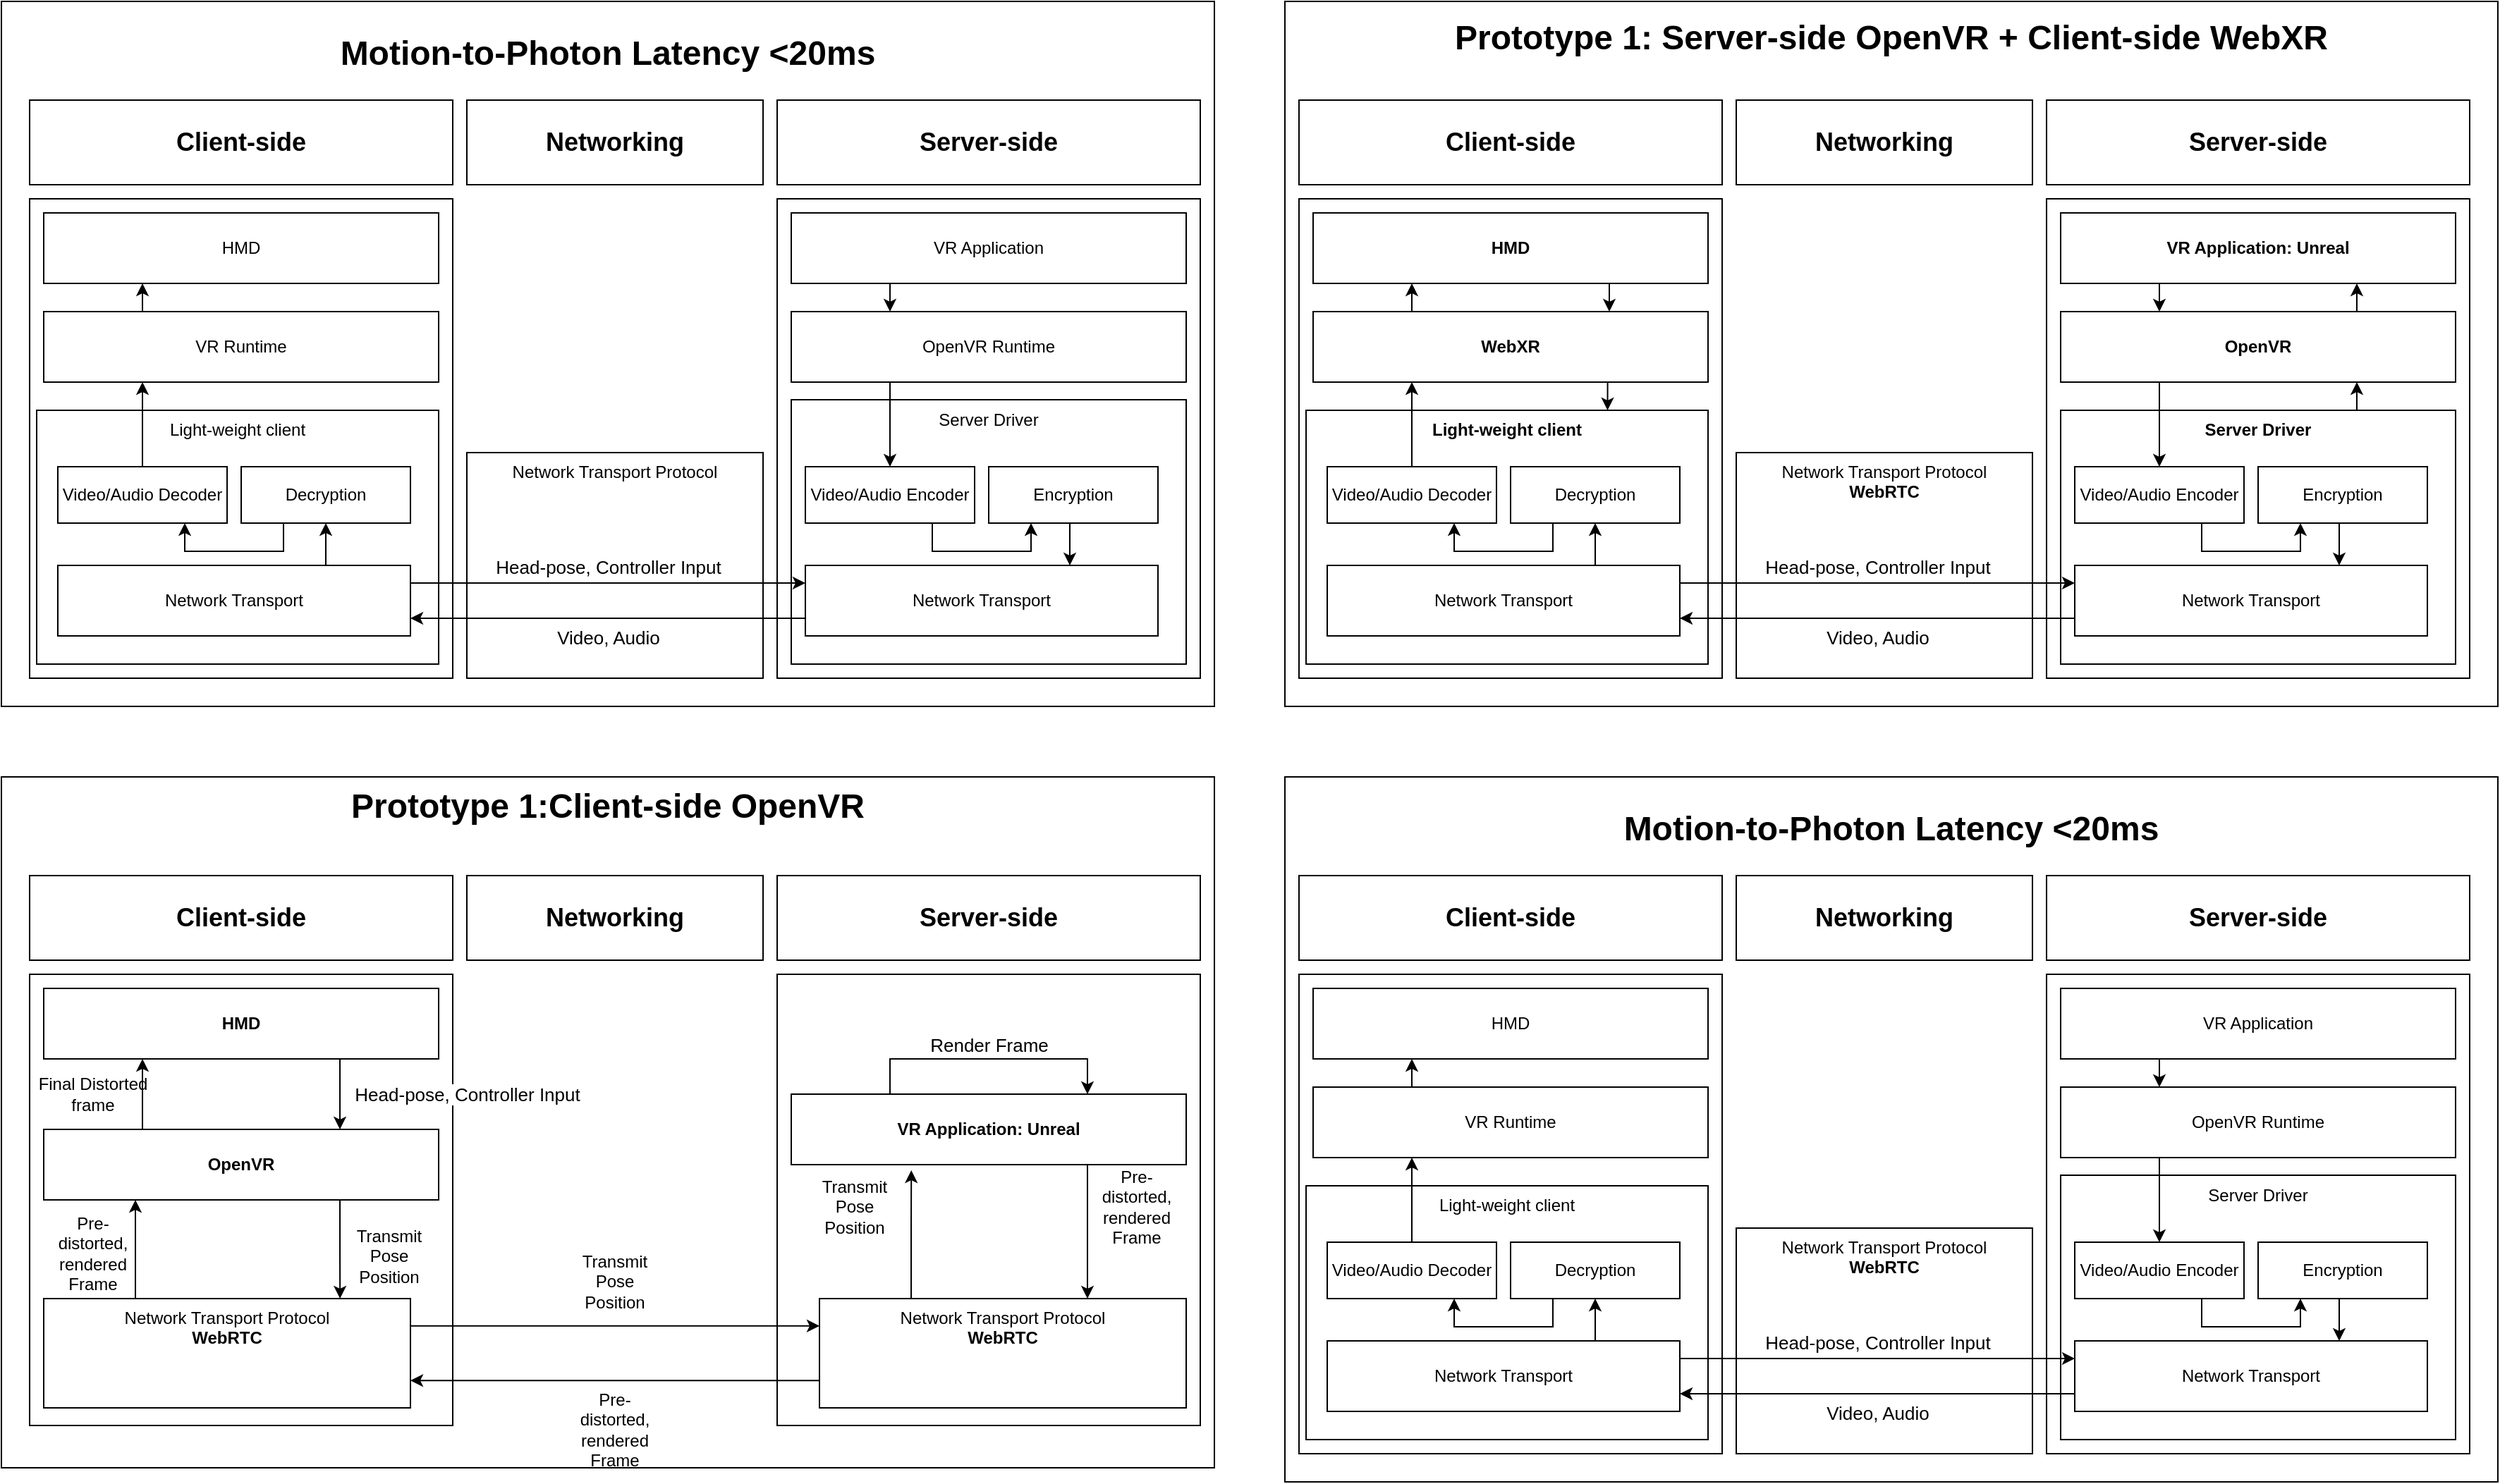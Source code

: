 <mxfile version="13.3.0" type="device"><diagram id="pJ5XKhaOChIIE5GuIa9w" name="Page-1"><mxGraphModel dx="2912" dy="1151" grid="1" gridSize="10" guides="1" tooltips="1" connect="1" arrows="1" fold="1" page="1" pageScale="1" pageWidth="850" pageHeight="1100" math="0" shadow="0"><root><mxCell id="0"/><mxCell id="1" parent="0"/><mxCell id="r82qFMHAnC_PnPwJSBXL-38" value="&lt;h1&gt;Motion-to-Photon Latency &amp;lt;20ms&lt;/h1&gt;" style="rounded=0;whiteSpace=wrap;html=1;verticalAlign=top;" parent="1" vertex="1"><mxGeometry x="-10" y="10" width="860" height="500" as="geometry"/></mxCell><mxCell id="r82qFMHAnC_PnPwJSBXL-36" value="Network Transport Protocol" style="rounded=0;whiteSpace=wrap;html=1;verticalAlign=top;" parent="1" vertex="1"><mxGeometry x="320" y="330" width="210" height="160" as="geometry"/></mxCell><mxCell id="r82qFMHAnC_PnPwJSBXL-1" value="&lt;h2&gt;Server-side&lt;/h2&gt;" style="rounded=0;whiteSpace=wrap;html=1;" parent="1" vertex="1"><mxGeometry x="540" y="80" width="300" height="60" as="geometry"/></mxCell><mxCell id="r82qFMHAnC_PnPwJSBXL-2" value="&lt;h2&gt;Client-side&lt;/h2&gt;" style="rounded=0;whiteSpace=wrap;html=1;" parent="1" vertex="1"><mxGeometry x="10" y="80" width="300" height="60" as="geometry"/></mxCell><mxCell id="r82qFMHAnC_PnPwJSBXL-3" value="&lt;h2&gt;Networking&lt;/h2&gt;" style="rounded=0;whiteSpace=wrap;html=1;" parent="1" vertex="1"><mxGeometry x="320" y="80" width="210" height="60" as="geometry"/></mxCell><mxCell id="r82qFMHAnC_PnPwJSBXL-4" value="" style="rounded=0;whiteSpace=wrap;html=1;" parent="1" vertex="1"><mxGeometry x="540" y="150" width="300" height="340" as="geometry"/></mxCell><mxCell id="r82qFMHAnC_PnPwJSBXL-5" value="" style="rounded=0;whiteSpace=wrap;html=1;" parent="1" vertex="1"><mxGeometry x="10" y="150" width="300" height="340" as="geometry"/></mxCell><mxCell id="r82qFMHAnC_PnPwJSBXL-6" value="HMD" style="rounded=0;whiteSpace=wrap;html=1;" parent="1" vertex="1"><mxGeometry x="20" y="160" width="280" height="50" as="geometry"/></mxCell><mxCell id="r82qFMHAnC_PnPwJSBXL-7" value="Light-weight client " style="rounded=0;whiteSpace=wrap;html=1;labelPosition=center;verticalLabelPosition=middle;align=center;verticalAlign=top;horizontal=1;" parent="1" vertex="1"><mxGeometry x="15" y="300" width="285" height="180" as="geometry"/></mxCell><mxCell id="r82qFMHAnC_PnPwJSBXL-35" style="edgeStyle=orthogonalEdgeStyle;rounded=0;orthogonalLoop=1;jettySize=auto;html=1;exitX=0.5;exitY=0;exitDx=0;exitDy=0;entryX=0.25;entryY=1;entryDx=0;entryDy=0;" parent="1" source="r82qFMHAnC_PnPwJSBXL-8" target="r82qFMHAnC_PnPwJSBXL-31" edge="1"><mxGeometry relative="1" as="geometry"/></mxCell><mxCell id="r82qFMHAnC_PnPwJSBXL-8" value="Video/Audio Decoder" style="rounded=0;whiteSpace=wrap;html=1;" parent="1" vertex="1"><mxGeometry x="30" y="340" width="120" height="40" as="geometry"/></mxCell><mxCell id="r82qFMHAnC_PnPwJSBXL-16" style="edgeStyle=orthogonalEdgeStyle;rounded=0;orthogonalLoop=1;jettySize=auto;html=1;exitX=0.25;exitY=1;exitDx=0;exitDy=0;entryX=0.75;entryY=1;entryDx=0;entryDy=0;" parent="1" source="r82qFMHAnC_PnPwJSBXL-9" target="r82qFMHAnC_PnPwJSBXL-8" edge="1"><mxGeometry relative="1" as="geometry"/></mxCell><mxCell id="r82qFMHAnC_PnPwJSBXL-9" value="Decryption" style="rounded=0;whiteSpace=wrap;html=1;" parent="1" vertex="1"><mxGeometry x="160" y="340" width="120" height="40" as="geometry"/></mxCell><mxCell id="r82qFMHAnC_PnPwJSBXL-18" style="edgeStyle=orthogonalEdgeStyle;rounded=0;orthogonalLoop=1;jettySize=auto;html=1;exitX=0.75;exitY=0;exitDx=0;exitDy=0;entryX=0.5;entryY=1;entryDx=0;entryDy=0;" parent="1" source="r82qFMHAnC_PnPwJSBXL-10" target="r82qFMHAnC_PnPwJSBXL-9" edge="1"><mxGeometry relative="1" as="geometry"/></mxCell><mxCell id="r82qFMHAnC_PnPwJSBXL-10" value="Network Transport" style="rounded=0;whiteSpace=wrap;html=1;" parent="1" vertex="1"><mxGeometry x="30" y="410" width="250" height="50" as="geometry"/></mxCell><mxCell id="r82qFMHAnC_PnPwJSBXL-25" style="edgeStyle=orthogonalEdgeStyle;rounded=0;orthogonalLoop=1;jettySize=auto;html=1;exitX=0.25;exitY=1;exitDx=0;exitDy=0;entryX=0.25;entryY=0;entryDx=0;entryDy=0;" parent="1" source="r82qFMHAnC_PnPwJSBXL-11" target="r82qFMHAnC_PnPwJSBXL-12" edge="1"><mxGeometry relative="1" as="geometry"/></mxCell><mxCell id="r82qFMHAnC_PnPwJSBXL-11" value="VR Application" style="rounded=0;whiteSpace=wrap;html=1;" parent="1" vertex="1"><mxGeometry x="550" y="160" width="280" height="50" as="geometry"/></mxCell><mxCell id="r82qFMHAnC_PnPwJSBXL-12" value="OpenVR Runtime" style="rounded=0;whiteSpace=wrap;html=1;" parent="1" vertex="1"><mxGeometry x="550" y="230" width="280" height="50" as="geometry"/></mxCell><mxCell id="r82qFMHAnC_PnPwJSBXL-13" value="Server Driver" style="rounded=0;whiteSpace=wrap;html=1;verticalAlign=top;" parent="1" vertex="1"><mxGeometry x="550" y="292.5" width="280" height="187.5" as="geometry"/></mxCell><mxCell id="r82qFMHAnC_PnPwJSBXL-33" value="&lt;font style=&quot;font-size: 13px&quot;&gt;Video, Audio&lt;/font&gt;" style="edgeStyle=orthogonalEdgeStyle;rounded=0;orthogonalLoop=1;jettySize=auto;html=1;exitX=0;exitY=0.75;exitDx=0;exitDy=0;entryX=1;entryY=0.75;entryDx=0;entryDy=0;" parent="1" source="r82qFMHAnC_PnPwJSBXL-19" target="r82qFMHAnC_PnPwJSBXL-10" edge="1"><mxGeometry y="13" relative="1" as="geometry"><mxPoint as="offset"/></mxGeometry></mxCell><mxCell id="r82qFMHAnC_PnPwJSBXL-19" value="Network Transport" style="rounded=0;whiteSpace=wrap;html=1;" parent="1" vertex="1"><mxGeometry x="560" y="410" width="250" height="50" as="geometry"/></mxCell><mxCell id="r82qFMHAnC_PnPwJSBXL-28" style="edgeStyle=orthogonalEdgeStyle;rounded=0;orthogonalLoop=1;jettySize=auto;html=1;exitX=0.75;exitY=1;exitDx=0;exitDy=0;entryX=0.25;entryY=1;entryDx=0;entryDy=0;" parent="1" source="r82qFMHAnC_PnPwJSBXL-20" target="r82qFMHAnC_PnPwJSBXL-21" edge="1"><mxGeometry relative="1" as="geometry"/></mxCell><mxCell id="r82qFMHAnC_PnPwJSBXL-20" value="Video/Audio Encoder" style="rounded=0;whiteSpace=wrap;html=1;" parent="1" vertex="1"><mxGeometry x="560" y="340" width="120" height="40" as="geometry"/></mxCell><mxCell id="r82qFMHAnC_PnPwJSBXL-29" style="edgeStyle=orthogonalEdgeStyle;rounded=0;orthogonalLoop=1;jettySize=auto;html=1;exitX=0.5;exitY=1;exitDx=0;exitDy=0;entryX=0.75;entryY=0;entryDx=0;entryDy=0;" parent="1" source="r82qFMHAnC_PnPwJSBXL-21" target="r82qFMHAnC_PnPwJSBXL-19" edge="1"><mxGeometry relative="1" as="geometry"/></mxCell><mxCell id="r82qFMHAnC_PnPwJSBXL-21" value="Encryption" style="rounded=0;whiteSpace=wrap;html=1;" parent="1" vertex="1"><mxGeometry x="690" y="340" width="120" height="40" as="geometry"/></mxCell><mxCell id="r82qFMHAnC_PnPwJSBXL-27" style="edgeStyle=orthogonalEdgeStyle;rounded=0;orthogonalLoop=1;jettySize=auto;html=1;exitX=0.25;exitY=1;exitDx=0;exitDy=0;entryX=0.5;entryY=0;entryDx=0;entryDy=0;" parent="1" source="r82qFMHAnC_PnPwJSBXL-12" target="r82qFMHAnC_PnPwJSBXL-20" edge="1"><mxGeometry relative="1" as="geometry"/></mxCell><mxCell id="r82qFMHAnC_PnPwJSBXL-32" style="edgeStyle=orthogonalEdgeStyle;rounded=0;orthogonalLoop=1;jettySize=auto;html=1;exitX=0.25;exitY=0;exitDx=0;exitDy=0;entryX=0.25;entryY=1;entryDx=0;entryDy=0;" parent="1" source="r82qFMHAnC_PnPwJSBXL-31" target="r82qFMHAnC_PnPwJSBXL-6" edge="1"><mxGeometry relative="1" as="geometry"/></mxCell><mxCell id="r82qFMHAnC_PnPwJSBXL-31" value="VR Runtime" style="rounded=0;whiteSpace=wrap;html=1;" parent="1" vertex="1"><mxGeometry x="20" y="230" width="280" height="50" as="geometry"/></mxCell><mxCell id="r82qFMHAnC_PnPwJSBXL-34" value="&lt;font style=&quot;font-size: 13px&quot;&gt;Head-pose, Controller Input&lt;/font&gt;" style="edgeStyle=orthogonalEdgeStyle;rounded=0;orthogonalLoop=1;jettySize=auto;html=1;exitX=1;exitY=0.25;exitDx=0;exitDy=0;entryX=0;entryY=0.25;entryDx=0;entryDy=0;" parent="1" source="r82qFMHAnC_PnPwJSBXL-10" target="r82qFMHAnC_PnPwJSBXL-19" edge="1"><mxGeometry y="13" relative="1" as="geometry"><mxPoint y="1" as="offset"/></mxGeometry></mxCell><mxCell id="vqblECZaRndWSi_sADSp-1" value="&lt;font style=&quot;font-size: 24px&quot;&gt;&lt;b&gt;Prototype 1:Client-side OpenVR&lt;br&gt;&lt;/b&gt;&lt;/font&gt;" style="rounded=0;whiteSpace=wrap;html=1;verticalAlign=top;" vertex="1" parent="1"><mxGeometry x="-10" y="560" width="860" height="490" as="geometry"/></mxCell><mxCell id="vqblECZaRndWSi_sADSp-3" value="&lt;h2&gt;Server-side&lt;/h2&gt;" style="rounded=0;whiteSpace=wrap;html=1;" vertex="1" parent="1"><mxGeometry x="540" y="630" width="300" height="60" as="geometry"/></mxCell><mxCell id="vqblECZaRndWSi_sADSp-4" value="&lt;h2&gt;Client-side&lt;/h2&gt;" style="rounded=0;whiteSpace=wrap;html=1;" vertex="1" parent="1"><mxGeometry x="10" y="630" width="300" height="60" as="geometry"/></mxCell><mxCell id="vqblECZaRndWSi_sADSp-5" value="&lt;h2&gt;Networking&lt;/h2&gt;" style="rounded=0;whiteSpace=wrap;html=1;" vertex="1" parent="1"><mxGeometry x="320" y="630" width="210" height="60" as="geometry"/></mxCell><mxCell id="vqblECZaRndWSi_sADSp-7" value="" style="rounded=0;whiteSpace=wrap;html=1;" vertex="1" parent="1"><mxGeometry x="10" y="700" width="300" height="320" as="geometry"/></mxCell><mxCell id="vqblECZaRndWSi_sADSp-8" value="&lt;b&gt;HMD&lt;/b&gt;" style="rounded=0;whiteSpace=wrap;html=1;" vertex="1" parent="1"><mxGeometry x="20" y="710" width="280" height="50" as="geometry"/></mxCell><mxCell id="vqblECZaRndWSi_sADSp-22" style="edgeStyle=orthogonalEdgeStyle;rounded=0;orthogonalLoop=1;jettySize=auto;html=1;exitX=0.75;exitY=1;exitDx=0;exitDy=0;entryX=0.25;entryY=1;entryDx=0;entryDy=0;" edge="1" parent="1" source="vqblECZaRndWSi_sADSp-23"><mxGeometry relative="1" as="geometry"><mxPoint x="720" y="930" as="targetPoint"/></mxGeometry></mxCell><mxCell id="vqblECZaRndWSi_sADSp-24" style="edgeStyle=orthogonalEdgeStyle;rounded=0;orthogonalLoop=1;jettySize=auto;html=1;exitX=0.5;exitY=1;exitDx=0;exitDy=0;entryX=0.75;entryY=0;entryDx=0;entryDy=0;" edge="1" parent="1" source="vqblECZaRndWSi_sADSp-25"><mxGeometry relative="1" as="geometry"><mxPoint x="747.5" y="960" as="targetPoint"/></mxGeometry></mxCell><mxCell id="vqblECZaRndWSi_sADSp-27" style="edgeStyle=orthogonalEdgeStyle;rounded=0;orthogonalLoop=1;jettySize=auto;html=1;exitX=0.25;exitY=0;exitDx=0;exitDy=0;entryX=0.25;entryY=1;entryDx=0;entryDy=0;" edge="1" parent="1" source="vqblECZaRndWSi_sADSp-28" target="vqblECZaRndWSi_sADSp-8"><mxGeometry relative="1" as="geometry"/></mxCell><mxCell id="vqblECZaRndWSi_sADSp-101" style="edgeStyle=orthogonalEdgeStyle;rounded=0;orthogonalLoop=1;jettySize=auto;html=1;exitX=0.75;exitY=1;exitDx=0;exitDy=0;entryX=0.808;entryY=0;entryDx=0;entryDy=0;entryPerimeter=0;" edge="1" parent="1" source="vqblECZaRndWSi_sADSp-28" target="vqblECZaRndWSi_sADSp-98"><mxGeometry relative="1" as="geometry"/></mxCell><mxCell id="vqblECZaRndWSi_sADSp-28" value="&lt;b&gt;OpenVR&lt;/b&gt;" style="rounded=0;whiteSpace=wrap;html=1;" vertex="1" parent="1"><mxGeometry x="20" y="810" width="280" height="50" as="geometry"/></mxCell><mxCell id="vqblECZaRndWSi_sADSp-30" value="&lt;p style=&quot;line-height: 120%&quot;&gt;&lt;font style=&quot;font-size: 24px&quot;&gt;&lt;b&gt;Prototype 1: Server-side OpenVR + Client-side WebXR&lt;br&gt;&lt;/b&gt;&lt;/font&gt;&lt;/p&gt;" style="rounded=0;whiteSpace=wrap;html=1;verticalAlign=top;" vertex="1" parent="1"><mxGeometry x="900" y="10" width="860" height="500" as="geometry"/></mxCell><mxCell id="vqblECZaRndWSi_sADSp-31" value="&lt;div&gt;Network Transport Protocol&lt;/div&gt;&lt;div&gt;&lt;b&gt;WebRTC&lt;/b&gt;&lt;br&gt;&lt;/div&gt;" style="rounded=0;whiteSpace=wrap;html=1;verticalAlign=top;" vertex="1" parent="1"><mxGeometry x="1220" y="330" width="210" height="160" as="geometry"/></mxCell><mxCell id="vqblECZaRndWSi_sADSp-32" value="&lt;h2&gt;Server-side&lt;/h2&gt;" style="rounded=0;whiteSpace=wrap;html=1;" vertex="1" parent="1"><mxGeometry x="1440" y="80" width="300" height="60" as="geometry"/></mxCell><mxCell id="vqblECZaRndWSi_sADSp-33" value="&lt;h2&gt;Client-side&lt;/h2&gt;" style="rounded=0;whiteSpace=wrap;html=1;" vertex="1" parent="1"><mxGeometry x="910" y="80" width="300" height="60" as="geometry"/></mxCell><mxCell id="vqblECZaRndWSi_sADSp-34" value="&lt;h2&gt;Networking&lt;/h2&gt;" style="rounded=0;whiteSpace=wrap;html=1;" vertex="1" parent="1"><mxGeometry x="1220" y="80" width="210" height="60" as="geometry"/></mxCell><mxCell id="vqblECZaRndWSi_sADSp-35" value="" style="rounded=0;whiteSpace=wrap;html=1;" vertex="1" parent="1"><mxGeometry x="1440" y="150" width="300" height="340" as="geometry"/></mxCell><mxCell id="vqblECZaRndWSi_sADSp-36" value="" style="rounded=0;whiteSpace=wrap;html=1;" vertex="1" parent="1"><mxGeometry x="910" y="150" width="300" height="340" as="geometry"/></mxCell><mxCell id="vqblECZaRndWSi_sADSp-88" style="edgeStyle=orthogonalEdgeStyle;rounded=0;orthogonalLoop=1;jettySize=auto;html=1;exitX=0.75;exitY=1;exitDx=0;exitDy=0;entryX=0.75;entryY=0;entryDx=0;entryDy=0;" edge="1" parent="1" source="vqblECZaRndWSi_sADSp-37" target="vqblECZaRndWSi_sADSp-57"><mxGeometry relative="1" as="geometry"/></mxCell><mxCell id="vqblECZaRndWSi_sADSp-37" value="&lt;b&gt;HMD&lt;/b&gt;" style="rounded=0;whiteSpace=wrap;html=1;" vertex="1" parent="1"><mxGeometry x="920" y="160" width="280" height="50" as="geometry"/></mxCell><mxCell id="vqblECZaRndWSi_sADSp-38" value="&lt;b&gt;Light-weight client &lt;/b&gt;" style="rounded=0;whiteSpace=wrap;html=1;labelPosition=center;verticalLabelPosition=middle;align=center;verticalAlign=top;horizontal=1;" vertex="1" parent="1"><mxGeometry x="915" y="300" width="285" height="180" as="geometry"/></mxCell><mxCell id="vqblECZaRndWSi_sADSp-39" style="edgeStyle=orthogonalEdgeStyle;rounded=0;orthogonalLoop=1;jettySize=auto;html=1;exitX=0.5;exitY=0;exitDx=0;exitDy=0;entryX=0.25;entryY=1;entryDx=0;entryDy=0;" edge="1" parent="1" source="vqblECZaRndWSi_sADSp-40" target="vqblECZaRndWSi_sADSp-57"><mxGeometry relative="1" as="geometry"/></mxCell><mxCell id="vqblECZaRndWSi_sADSp-40" value="Video/Audio Decoder" style="rounded=0;whiteSpace=wrap;html=1;" vertex="1" parent="1"><mxGeometry x="930" y="340" width="120" height="40" as="geometry"/></mxCell><mxCell id="vqblECZaRndWSi_sADSp-41" style="edgeStyle=orthogonalEdgeStyle;rounded=0;orthogonalLoop=1;jettySize=auto;html=1;exitX=0.25;exitY=1;exitDx=0;exitDy=0;entryX=0.75;entryY=1;entryDx=0;entryDy=0;" edge="1" parent="1" source="vqblECZaRndWSi_sADSp-42" target="vqblECZaRndWSi_sADSp-40"><mxGeometry relative="1" as="geometry"/></mxCell><mxCell id="vqblECZaRndWSi_sADSp-42" value="Decryption" style="rounded=0;whiteSpace=wrap;html=1;" vertex="1" parent="1"><mxGeometry x="1060" y="340" width="120" height="40" as="geometry"/></mxCell><mxCell id="vqblECZaRndWSi_sADSp-43" style="edgeStyle=orthogonalEdgeStyle;rounded=0;orthogonalLoop=1;jettySize=auto;html=1;exitX=0.75;exitY=0;exitDx=0;exitDy=0;entryX=0.5;entryY=1;entryDx=0;entryDy=0;" edge="1" parent="1" source="vqblECZaRndWSi_sADSp-44" target="vqblECZaRndWSi_sADSp-42"><mxGeometry relative="1" as="geometry"/></mxCell><mxCell id="vqblECZaRndWSi_sADSp-44" value="Network Transport" style="rounded=0;whiteSpace=wrap;html=1;" vertex="1" parent="1"><mxGeometry x="930" y="410" width="250" height="50" as="geometry"/></mxCell><mxCell id="vqblECZaRndWSi_sADSp-45" style="edgeStyle=orthogonalEdgeStyle;rounded=0;orthogonalLoop=1;jettySize=auto;html=1;exitX=0.25;exitY=1;exitDx=0;exitDy=0;entryX=0.25;entryY=0;entryDx=0;entryDy=0;" edge="1" parent="1" source="vqblECZaRndWSi_sADSp-46" target="vqblECZaRndWSi_sADSp-47"><mxGeometry relative="1" as="geometry"/></mxCell><mxCell id="vqblECZaRndWSi_sADSp-46" value="&lt;b&gt;VR Application: Unreal&lt;/b&gt;" style="rounded=0;whiteSpace=wrap;html=1;" vertex="1" parent="1"><mxGeometry x="1450" y="160" width="280" height="50" as="geometry"/></mxCell><mxCell id="vqblECZaRndWSi_sADSp-91" style="edgeStyle=orthogonalEdgeStyle;rounded=0;orthogonalLoop=1;jettySize=auto;html=1;exitX=0.75;exitY=0;exitDx=0;exitDy=0;entryX=0.75;entryY=1;entryDx=0;entryDy=0;" edge="1" parent="1" source="vqblECZaRndWSi_sADSp-47" target="vqblECZaRndWSi_sADSp-46"><mxGeometry relative="1" as="geometry"/></mxCell><mxCell id="vqblECZaRndWSi_sADSp-47" value="&lt;b&gt;OpenVR&lt;/b&gt;" style="rounded=0;whiteSpace=wrap;html=1;" vertex="1" parent="1"><mxGeometry x="1450" y="230" width="280" height="50" as="geometry"/></mxCell><mxCell id="vqblECZaRndWSi_sADSp-92" style="edgeStyle=orthogonalEdgeStyle;rounded=0;orthogonalLoop=1;jettySize=auto;html=1;exitX=0.75;exitY=0;exitDx=0;exitDy=0;entryX=0.75;entryY=1;entryDx=0;entryDy=0;" edge="1" parent="1" source="vqblECZaRndWSi_sADSp-48" target="vqblECZaRndWSi_sADSp-47"><mxGeometry relative="1" as="geometry"/></mxCell><mxCell id="vqblECZaRndWSi_sADSp-48" value="&lt;b&gt;Server Driver&lt;/b&gt;" style="rounded=0;whiteSpace=wrap;html=1;verticalAlign=top;" vertex="1" parent="1"><mxGeometry x="1450" y="300" width="280" height="180" as="geometry"/></mxCell><mxCell id="vqblECZaRndWSi_sADSp-49" value="&lt;font style=&quot;font-size: 13px&quot;&gt;Video, Audio&lt;/font&gt;" style="edgeStyle=orthogonalEdgeStyle;rounded=0;orthogonalLoop=1;jettySize=auto;html=1;exitX=0;exitY=0.75;exitDx=0;exitDy=0;entryX=1;entryY=0.75;entryDx=0;entryDy=0;" edge="1" parent="1" source="vqblECZaRndWSi_sADSp-50" target="vqblECZaRndWSi_sADSp-44"><mxGeometry y="13" relative="1" as="geometry"><mxPoint as="offset"/></mxGeometry></mxCell><mxCell id="vqblECZaRndWSi_sADSp-50" value="Network Transport" style="rounded=0;whiteSpace=wrap;html=1;" vertex="1" parent="1"><mxGeometry x="1460" y="410" width="250" height="50" as="geometry"/></mxCell><mxCell id="vqblECZaRndWSi_sADSp-51" style="edgeStyle=orthogonalEdgeStyle;rounded=0;orthogonalLoop=1;jettySize=auto;html=1;exitX=0.75;exitY=1;exitDx=0;exitDy=0;entryX=0.25;entryY=1;entryDx=0;entryDy=0;" edge="1" parent="1" source="vqblECZaRndWSi_sADSp-52" target="vqblECZaRndWSi_sADSp-54"><mxGeometry relative="1" as="geometry"/></mxCell><mxCell id="vqblECZaRndWSi_sADSp-52" value="Video/Audio Encoder" style="rounded=0;whiteSpace=wrap;html=1;" vertex="1" parent="1"><mxGeometry x="1460" y="340" width="120" height="40" as="geometry"/></mxCell><mxCell id="vqblECZaRndWSi_sADSp-53" style="edgeStyle=orthogonalEdgeStyle;rounded=0;orthogonalLoop=1;jettySize=auto;html=1;exitX=0.5;exitY=1;exitDx=0;exitDy=0;entryX=0.75;entryY=0;entryDx=0;entryDy=0;" edge="1" parent="1" source="vqblECZaRndWSi_sADSp-54" target="vqblECZaRndWSi_sADSp-50"><mxGeometry relative="1" as="geometry"/></mxCell><mxCell id="vqblECZaRndWSi_sADSp-54" value="Encryption" style="rounded=0;whiteSpace=wrap;html=1;" vertex="1" parent="1"><mxGeometry x="1590" y="340" width="120" height="40" as="geometry"/></mxCell><mxCell id="vqblECZaRndWSi_sADSp-55" style="edgeStyle=orthogonalEdgeStyle;rounded=0;orthogonalLoop=1;jettySize=auto;html=1;exitX=0.25;exitY=1;exitDx=0;exitDy=0;entryX=0.5;entryY=0;entryDx=0;entryDy=0;" edge="1" parent="1" source="vqblECZaRndWSi_sADSp-47" target="vqblECZaRndWSi_sADSp-52"><mxGeometry relative="1" as="geometry"/></mxCell><mxCell id="vqblECZaRndWSi_sADSp-56" style="edgeStyle=orthogonalEdgeStyle;rounded=0;orthogonalLoop=1;jettySize=auto;html=1;exitX=0.25;exitY=0;exitDx=0;exitDy=0;entryX=0.25;entryY=1;entryDx=0;entryDy=0;" edge="1" parent="1" source="vqblECZaRndWSi_sADSp-57" target="vqblECZaRndWSi_sADSp-37"><mxGeometry relative="1" as="geometry"/></mxCell><mxCell id="vqblECZaRndWSi_sADSp-89" style="edgeStyle=orthogonalEdgeStyle;rounded=0;orthogonalLoop=1;jettySize=auto;html=1;exitX=0.75;exitY=1;exitDx=0;exitDy=0;entryX=0.75;entryY=0;entryDx=0;entryDy=0;" edge="1" parent="1" source="vqblECZaRndWSi_sADSp-57" target="vqblECZaRndWSi_sADSp-38"><mxGeometry relative="1" as="geometry"/></mxCell><mxCell id="vqblECZaRndWSi_sADSp-57" value="&lt;b&gt;WebXR&lt;/b&gt;" style="rounded=0;whiteSpace=wrap;html=1;" vertex="1" parent="1"><mxGeometry x="920" y="230" width="280" height="50" as="geometry"/></mxCell><mxCell id="vqblECZaRndWSi_sADSp-58" value="&lt;font style=&quot;font-size: 13px&quot;&gt;Head-pose, Controller Input&lt;/font&gt;" style="edgeStyle=orthogonalEdgeStyle;rounded=0;orthogonalLoop=1;jettySize=auto;html=1;exitX=1;exitY=0.25;exitDx=0;exitDy=0;entryX=0;entryY=0.25;entryDx=0;entryDy=0;" edge="1" parent="1" source="vqblECZaRndWSi_sADSp-44" target="vqblECZaRndWSi_sADSp-50"><mxGeometry y="13" relative="1" as="geometry"><mxPoint y="1" as="offset"/></mxGeometry></mxCell><mxCell id="vqblECZaRndWSi_sADSp-59" value="&lt;h1&gt;Motion-to-Photon Latency &amp;lt;20ms&lt;/h1&gt;" style="rounded=0;whiteSpace=wrap;html=1;verticalAlign=top;" vertex="1" parent="1"><mxGeometry x="900" y="560" width="860" height="500" as="geometry"/></mxCell><mxCell id="vqblECZaRndWSi_sADSp-60" value="&lt;div&gt;Network Transport Protocol&lt;/div&gt;&lt;b&gt;WebRTC&lt;/b&gt;" style="rounded=0;whiteSpace=wrap;html=1;verticalAlign=top;" vertex="1" parent="1"><mxGeometry x="1220" y="880" width="210" height="160" as="geometry"/></mxCell><mxCell id="vqblECZaRndWSi_sADSp-61" value="&lt;h2&gt;Server-side&lt;/h2&gt;" style="rounded=0;whiteSpace=wrap;html=1;" vertex="1" parent="1"><mxGeometry x="1440" y="630" width="300" height="60" as="geometry"/></mxCell><mxCell id="vqblECZaRndWSi_sADSp-62" value="&lt;h2&gt;Client-side&lt;/h2&gt;" style="rounded=0;whiteSpace=wrap;html=1;" vertex="1" parent="1"><mxGeometry x="910" y="630" width="300" height="60" as="geometry"/></mxCell><mxCell id="vqblECZaRndWSi_sADSp-63" value="&lt;h2&gt;Networking&lt;/h2&gt;" style="rounded=0;whiteSpace=wrap;html=1;" vertex="1" parent="1"><mxGeometry x="1220" y="630" width="210" height="60" as="geometry"/></mxCell><mxCell id="vqblECZaRndWSi_sADSp-64" value="" style="rounded=0;whiteSpace=wrap;html=1;" vertex="1" parent="1"><mxGeometry x="1440" y="700" width="300" height="340" as="geometry"/></mxCell><mxCell id="vqblECZaRndWSi_sADSp-65" value="" style="rounded=0;whiteSpace=wrap;html=1;" vertex="1" parent="1"><mxGeometry x="910" y="700" width="300" height="340" as="geometry"/></mxCell><mxCell id="vqblECZaRndWSi_sADSp-66" value="HMD" style="rounded=0;whiteSpace=wrap;html=1;" vertex="1" parent="1"><mxGeometry x="920" y="710" width="280" height="50" as="geometry"/></mxCell><mxCell id="vqblECZaRndWSi_sADSp-67" value="Light-weight client " style="rounded=0;whiteSpace=wrap;html=1;labelPosition=center;verticalLabelPosition=middle;align=center;verticalAlign=top;horizontal=1;" vertex="1" parent="1"><mxGeometry x="915" y="850" width="285" height="180" as="geometry"/></mxCell><mxCell id="vqblECZaRndWSi_sADSp-68" style="edgeStyle=orthogonalEdgeStyle;rounded=0;orthogonalLoop=1;jettySize=auto;html=1;exitX=0.5;exitY=0;exitDx=0;exitDy=0;entryX=0.25;entryY=1;entryDx=0;entryDy=0;" edge="1" parent="1" source="vqblECZaRndWSi_sADSp-69" target="vqblECZaRndWSi_sADSp-86"><mxGeometry relative="1" as="geometry"/></mxCell><mxCell id="vqblECZaRndWSi_sADSp-69" value="Video/Audio Decoder" style="rounded=0;whiteSpace=wrap;html=1;" vertex="1" parent="1"><mxGeometry x="930" y="890" width="120" height="40" as="geometry"/></mxCell><mxCell id="vqblECZaRndWSi_sADSp-70" style="edgeStyle=orthogonalEdgeStyle;rounded=0;orthogonalLoop=1;jettySize=auto;html=1;exitX=0.25;exitY=1;exitDx=0;exitDy=0;entryX=0.75;entryY=1;entryDx=0;entryDy=0;" edge="1" parent="1" source="vqblECZaRndWSi_sADSp-71" target="vqblECZaRndWSi_sADSp-69"><mxGeometry relative="1" as="geometry"/></mxCell><mxCell id="vqblECZaRndWSi_sADSp-71" value="Decryption" style="rounded=0;whiteSpace=wrap;html=1;" vertex="1" parent="1"><mxGeometry x="1060" y="890" width="120" height="40" as="geometry"/></mxCell><mxCell id="vqblECZaRndWSi_sADSp-72" style="edgeStyle=orthogonalEdgeStyle;rounded=0;orthogonalLoop=1;jettySize=auto;html=1;exitX=0.75;exitY=0;exitDx=0;exitDy=0;entryX=0.5;entryY=1;entryDx=0;entryDy=0;" edge="1" parent="1" source="vqblECZaRndWSi_sADSp-73" target="vqblECZaRndWSi_sADSp-71"><mxGeometry relative="1" as="geometry"/></mxCell><mxCell id="vqblECZaRndWSi_sADSp-73" value="Network Transport" style="rounded=0;whiteSpace=wrap;html=1;" vertex="1" parent="1"><mxGeometry x="930" y="960" width="250" height="50" as="geometry"/></mxCell><mxCell id="vqblECZaRndWSi_sADSp-74" style="edgeStyle=orthogonalEdgeStyle;rounded=0;orthogonalLoop=1;jettySize=auto;html=1;exitX=0.25;exitY=1;exitDx=0;exitDy=0;entryX=0.25;entryY=0;entryDx=0;entryDy=0;" edge="1" parent="1" source="vqblECZaRndWSi_sADSp-75" target="vqblECZaRndWSi_sADSp-76"><mxGeometry relative="1" as="geometry"/></mxCell><mxCell id="vqblECZaRndWSi_sADSp-75" value="VR Application" style="rounded=0;whiteSpace=wrap;html=1;" vertex="1" parent="1"><mxGeometry x="1450" y="710" width="280" height="50" as="geometry"/></mxCell><mxCell id="vqblECZaRndWSi_sADSp-76" value="OpenVR Runtime" style="rounded=0;whiteSpace=wrap;html=1;" vertex="1" parent="1"><mxGeometry x="1450" y="780" width="280" height="50" as="geometry"/></mxCell><mxCell id="vqblECZaRndWSi_sADSp-77" value="Server Driver" style="rounded=0;whiteSpace=wrap;html=1;verticalAlign=top;" vertex="1" parent="1"><mxGeometry x="1450" y="842.5" width="280" height="187.5" as="geometry"/></mxCell><mxCell id="vqblECZaRndWSi_sADSp-78" value="&lt;font style=&quot;font-size: 13px&quot;&gt;Video, Audio&lt;/font&gt;" style="edgeStyle=orthogonalEdgeStyle;rounded=0;orthogonalLoop=1;jettySize=auto;html=1;exitX=0;exitY=0.75;exitDx=0;exitDy=0;entryX=1;entryY=0.75;entryDx=0;entryDy=0;" edge="1" parent="1" source="vqblECZaRndWSi_sADSp-79" target="vqblECZaRndWSi_sADSp-73"><mxGeometry y="13" relative="1" as="geometry"><mxPoint as="offset"/></mxGeometry></mxCell><mxCell id="vqblECZaRndWSi_sADSp-79" value="Network Transport" style="rounded=0;whiteSpace=wrap;html=1;" vertex="1" parent="1"><mxGeometry x="1460" y="960" width="250" height="50" as="geometry"/></mxCell><mxCell id="vqblECZaRndWSi_sADSp-80" style="edgeStyle=orthogonalEdgeStyle;rounded=0;orthogonalLoop=1;jettySize=auto;html=1;exitX=0.75;exitY=1;exitDx=0;exitDy=0;entryX=0.25;entryY=1;entryDx=0;entryDy=0;" edge="1" parent="1" source="vqblECZaRndWSi_sADSp-81" target="vqblECZaRndWSi_sADSp-83"><mxGeometry relative="1" as="geometry"/></mxCell><mxCell id="vqblECZaRndWSi_sADSp-81" value="Video/Audio Encoder" style="rounded=0;whiteSpace=wrap;html=1;" vertex="1" parent="1"><mxGeometry x="1460" y="890" width="120" height="40" as="geometry"/></mxCell><mxCell id="vqblECZaRndWSi_sADSp-82" style="edgeStyle=orthogonalEdgeStyle;rounded=0;orthogonalLoop=1;jettySize=auto;html=1;exitX=0.5;exitY=1;exitDx=0;exitDy=0;entryX=0.75;entryY=0;entryDx=0;entryDy=0;" edge="1" parent="1" source="vqblECZaRndWSi_sADSp-83" target="vqblECZaRndWSi_sADSp-79"><mxGeometry relative="1" as="geometry"/></mxCell><mxCell id="vqblECZaRndWSi_sADSp-83" value="Encryption" style="rounded=0;whiteSpace=wrap;html=1;" vertex="1" parent="1"><mxGeometry x="1590" y="890" width="120" height="40" as="geometry"/></mxCell><mxCell id="vqblECZaRndWSi_sADSp-84" style="edgeStyle=orthogonalEdgeStyle;rounded=0;orthogonalLoop=1;jettySize=auto;html=1;exitX=0.25;exitY=1;exitDx=0;exitDy=0;entryX=0.5;entryY=0;entryDx=0;entryDy=0;" edge="1" parent="1" source="vqblECZaRndWSi_sADSp-76" target="vqblECZaRndWSi_sADSp-81"><mxGeometry relative="1" as="geometry"/></mxCell><mxCell id="vqblECZaRndWSi_sADSp-85" style="edgeStyle=orthogonalEdgeStyle;rounded=0;orthogonalLoop=1;jettySize=auto;html=1;exitX=0.25;exitY=0;exitDx=0;exitDy=0;entryX=0.25;entryY=1;entryDx=0;entryDy=0;" edge="1" parent="1" source="vqblECZaRndWSi_sADSp-86" target="vqblECZaRndWSi_sADSp-66"><mxGeometry relative="1" as="geometry"/></mxCell><mxCell id="vqblECZaRndWSi_sADSp-86" value="VR Runtime" style="rounded=0;whiteSpace=wrap;html=1;" vertex="1" parent="1"><mxGeometry x="920" y="780" width="280" height="50" as="geometry"/></mxCell><mxCell id="vqblECZaRndWSi_sADSp-87" value="&lt;font style=&quot;font-size: 13px&quot;&gt;Head-pose, Controller Input&lt;/font&gt;" style="edgeStyle=orthogonalEdgeStyle;rounded=0;orthogonalLoop=1;jettySize=auto;html=1;exitX=1;exitY=0.25;exitDx=0;exitDy=0;entryX=0;entryY=0.25;entryDx=0;entryDy=0;" edge="1" parent="1" source="vqblECZaRndWSi_sADSp-73" target="vqblECZaRndWSi_sADSp-79"><mxGeometry y="13" relative="1" as="geometry"><mxPoint y="1" as="offset"/></mxGeometry></mxCell><mxCell id="vqblECZaRndWSi_sADSp-6" value="" style="rounded=0;whiteSpace=wrap;html=1;" vertex="1" parent="1"><mxGeometry x="540" y="700" width="300" height="320" as="geometry"/></mxCell><mxCell id="vqblECZaRndWSi_sADSp-104" style="edgeStyle=orthogonalEdgeStyle;rounded=0;orthogonalLoop=1;jettySize=auto;html=1;exitX=0.75;exitY=1;exitDx=0;exitDy=0;" edge="1" parent="1" source="vqblECZaRndWSi_sADSp-17"><mxGeometry relative="1" as="geometry"><mxPoint x="760" y="930" as="targetPoint"/></mxGeometry></mxCell><mxCell id="vqblECZaRndWSi_sADSp-17" value="&lt;b&gt;VR Application: Unreal&lt;/b&gt;" style="rounded=0;whiteSpace=wrap;html=1;" vertex="1" parent="1"><mxGeometry x="550" y="785" width="280" height="50" as="geometry"/></mxCell><mxCell id="vqblECZaRndWSi_sADSp-20" value="" style="edgeStyle=orthogonalEdgeStyle;rounded=0;orthogonalLoop=1;jettySize=auto;html=1;exitX=0;exitY=0.75;exitDx=0;exitDy=0;entryX=1;entryY=0.75;entryDx=0;entryDy=0;" edge="1" parent="1" source="vqblECZaRndWSi_sADSp-99" target="vqblECZaRndWSi_sADSp-98"><mxGeometry y="13" relative="1" as="geometry"><mxPoint as="offset"/><mxPoint x="560" y="985" as="sourcePoint"/><mxPoint x="280" y="985" as="targetPoint"/></mxGeometry></mxCell><mxCell id="vqblECZaRndWSi_sADSp-29" value="&lt;font style=&quot;font-size: 13px&quot;&gt;Head-pose, Controller Input&lt;/font&gt;" style="edgeStyle=orthogonalEdgeStyle;rounded=0;orthogonalLoop=1;jettySize=auto;html=1;exitX=0.75;exitY=1;exitDx=0;exitDy=0;entryX=0.75;entryY=0;entryDx=0;entryDy=0;" edge="1" parent="1" source="vqblECZaRndWSi_sADSp-8" target="vqblECZaRndWSi_sADSp-28"><mxGeometry y="90" relative="1" as="geometry"><mxPoint as="offset"/><mxPoint x="290" y="960" as="sourcePoint"/><mxPoint x="230" y="800" as="targetPoint"/></mxGeometry></mxCell><mxCell id="vqblECZaRndWSi_sADSp-102" style="edgeStyle=orthogonalEdgeStyle;rounded=0;orthogonalLoop=1;jettySize=auto;html=1;exitX=1;exitY=0.25;exitDx=0;exitDy=0;entryX=0;entryY=0.25;entryDx=0;entryDy=0;" edge="1" parent="1" source="vqblECZaRndWSi_sADSp-98" target="vqblECZaRndWSi_sADSp-99"><mxGeometry relative="1" as="geometry"/></mxCell><mxCell id="vqblECZaRndWSi_sADSp-105" style="edgeStyle=orthogonalEdgeStyle;rounded=0;orthogonalLoop=1;jettySize=auto;html=1;exitX=0.25;exitY=0;exitDx=0;exitDy=0;" edge="1" parent="1" source="vqblECZaRndWSi_sADSp-98"><mxGeometry relative="1" as="geometry"><mxPoint x="85" y="860" as="targetPoint"/><Array as="points"><mxPoint x="85" y="860"/></Array></mxGeometry></mxCell><mxCell id="vqblECZaRndWSi_sADSp-98" value="&lt;div&gt;Network Transport Protocol&lt;/div&gt;&lt;b&gt;WebRTC&lt;/b&gt;" style="rounded=0;whiteSpace=wrap;html=1;verticalAlign=top;" vertex="1" parent="1"><mxGeometry x="20" y="930" width="260" height="77.5" as="geometry"/></mxCell><mxCell id="vqblECZaRndWSi_sADSp-103" style="edgeStyle=orthogonalEdgeStyle;rounded=0;orthogonalLoop=1;jettySize=auto;html=1;exitX=0.25;exitY=0;exitDx=0;exitDy=0;entryX=0.304;entryY=1.08;entryDx=0;entryDy=0;entryPerimeter=0;" edge="1" parent="1" source="vqblECZaRndWSi_sADSp-99" target="vqblECZaRndWSi_sADSp-17"><mxGeometry relative="1" as="geometry"/></mxCell><mxCell id="vqblECZaRndWSi_sADSp-99" value="&lt;div&gt;Network Transport Protocol&lt;/div&gt;&lt;b&gt;WebRTC&lt;/b&gt;" style="rounded=0;whiteSpace=wrap;html=1;verticalAlign=top;" vertex="1" parent="1"><mxGeometry x="570" y="930" width="260" height="77.5" as="geometry"/></mxCell><mxCell id="vqblECZaRndWSi_sADSp-106" value="Transmit Pose Position" style="text;html=1;strokeColor=none;fillColor=none;align=center;verticalAlign=middle;whiteSpace=wrap;rounded=0;" vertex="1" parent="1"><mxGeometry x="390" y="892.5" width="70" height="50" as="geometry"/></mxCell><mxCell id="vqblECZaRndWSi_sADSp-107" value="Transmit Pose Position" style="text;html=1;strokeColor=none;fillColor=none;align=center;verticalAlign=middle;whiteSpace=wrap;rounded=0;" vertex="1" parent="1"><mxGeometry x="230" y="875" width="70" height="50" as="geometry"/></mxCell><mxCell id="vqblECZaRndWSi_sADSp-108" value="Transmit Pose Position" style="text;html=1;strokeColor=none;fillColor=none;align=center;verticalAlign=middle;whiteSpace=wrap;rounded=0;" vertex="1" parent="1"><mxGeometry x="560" y="840" width="70" height="50" as="geometry"/></mxCell><mxCell id="vqblECZaRndWSi_sADSp-109" value="Pre-distorted, rendered Frame" style="text;html=1;strokeColor=none;fillColor=none;align=center;verticalAlign=middle;whiteSpace=wrap;rounded=0;" vertex="1" parent="1"><mxGeometry x="760" y="837.5" width="70" height="55" as="geometry"/></mxCell><mxCell id="vqblECZaRndWSi_sADSp-110" value="Pre-distorted, rendered Frame" style="text;html=1;strokeColor=none;fillColor=none;align=center;verticalAlign=middle;whiteSpace=wrap;rounded=0;" vertex="1" parent="1"><mxGeometry x="390" y="995" width="70" height="55" as="geometry"/></mxCell><mxCell id="vqblECZaRndWSi_sADSp-111" value="Pre-distorted, rendered Frame" style="text;html=1;strokeColor=none;fillColor=none;align=center;verticalAlign=middle;whiteSpace=wrap;rounded=0;" vertex="1" parent="1"><mxGeometry x="20" y="870" width="70" height="55" as="geometry"/></mxCell><mxCell id="vqblECZaRndWSi_sADSp-112" value="&lt;div&gt;Final Distorted frame&lt;/div&gt;" style="text;html=1;strokeColor=none;fillColor=none;align=center;verticalAlign=middle;whiteSpace=wrap;rounded=0;" vertex="1" parent="1"><mxGeometry x="15" y="760" width="80" height="50" as="geometry"/></mxCell><mxCell id="vqblECZaRndWSi_sADSp-120" value="&lt;font style=&quot;font-size: 13px&quot;&gt;Render Frame&lt;/font&gt;" style="edgeStyle=orthogonalEdgeStyle;rounded=0;orthogonalLoop=1;jettySize=auto;html=1;exitX=0.25;exitY=0;exitDx=0;exitDy=0;entryX=0.75;entryY=0;entryDx=0;entryDy=0;" edge="1" parent="1" source="vqblECZaRndWSi_sADSp-17" target="vqblECZaRndWSi_sADSp-17"><mxGeometry y="10" relative="1" as="geometry"><Array as="points"><mxPoint x="620" y="760"/><mxPoint x="760" y="760"/></Array><mxPoint as="offset"/></mxGeometry></mxCell></root></mxGraphModel></diagram></mxfile>